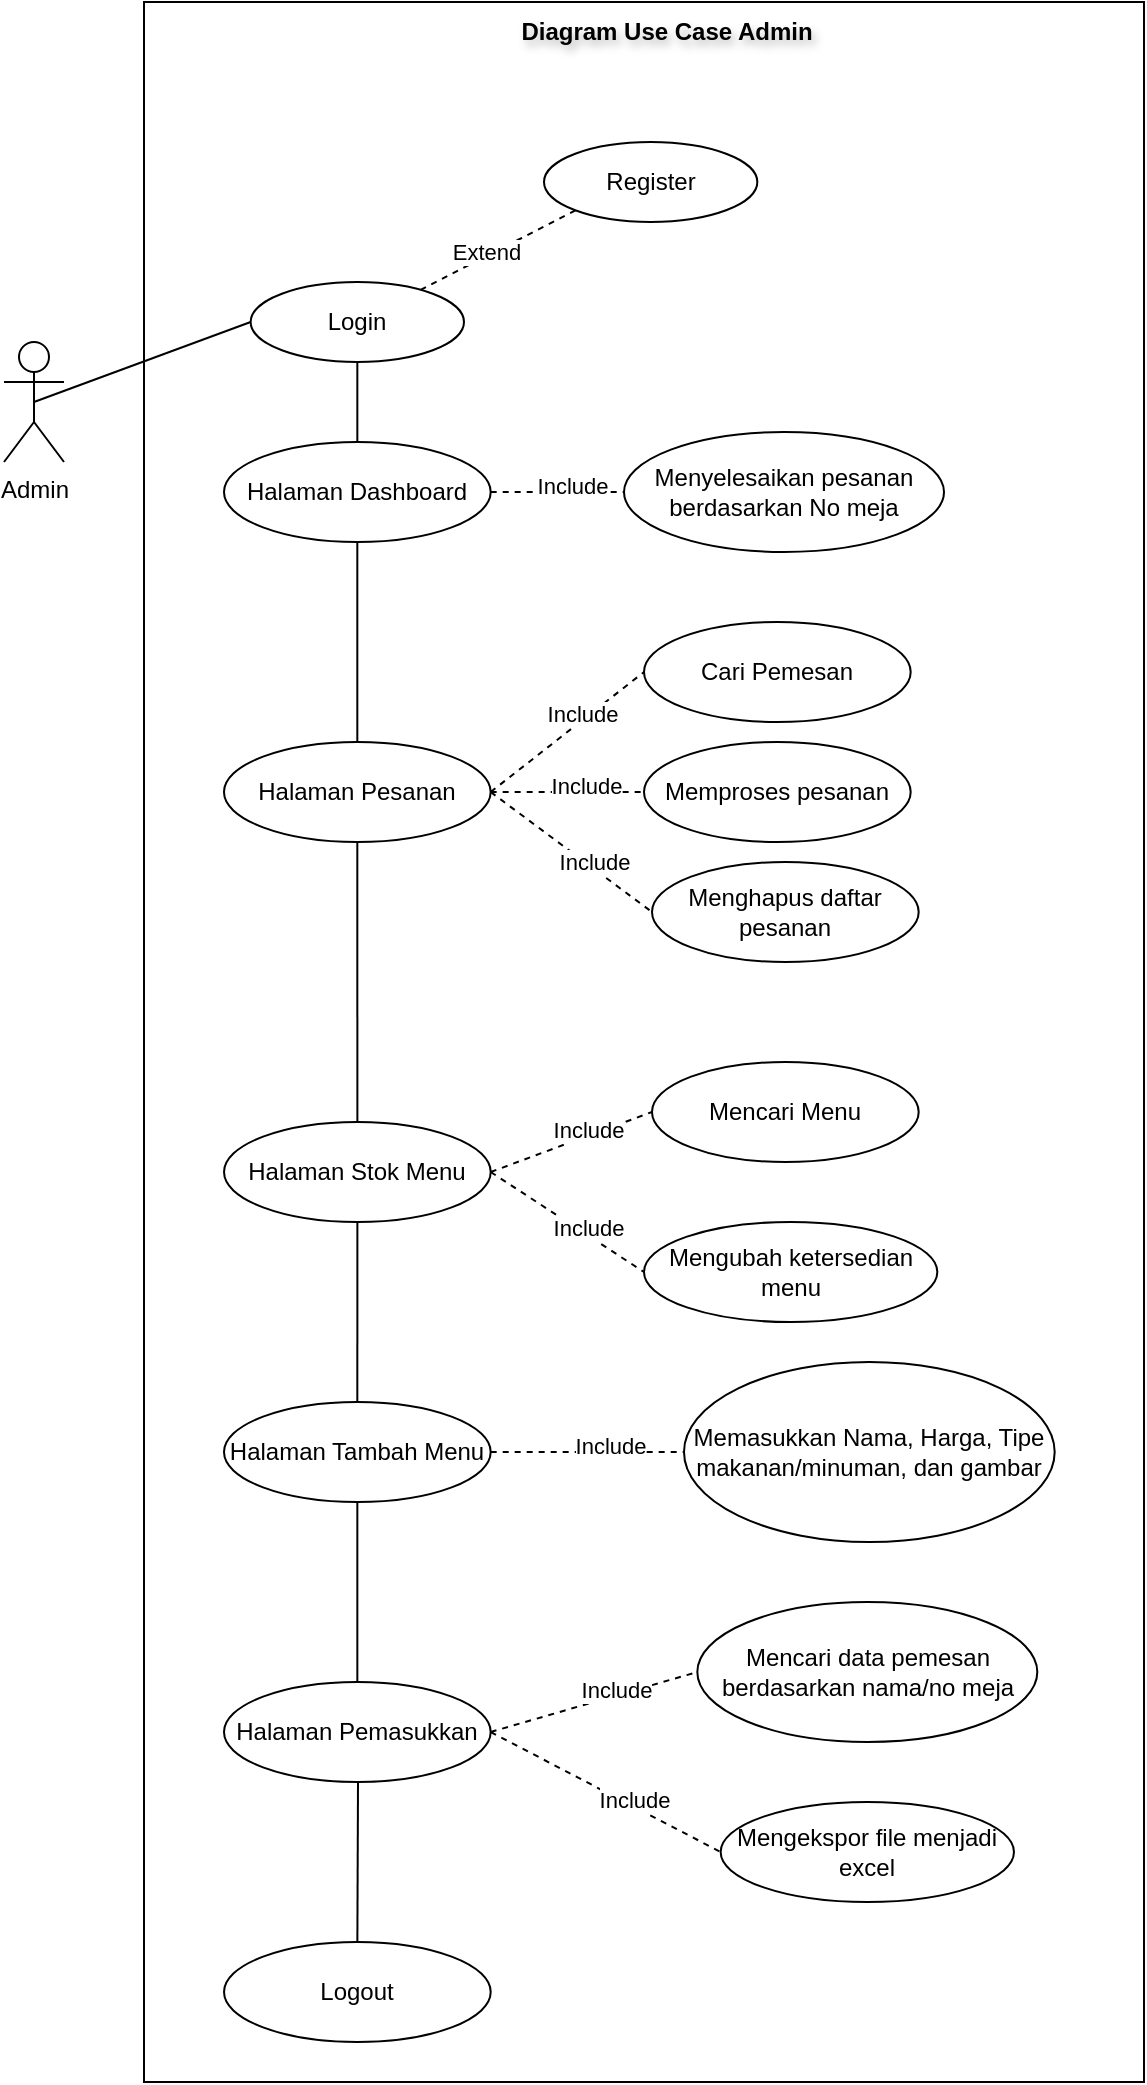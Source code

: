 <mxfile version="28.0.4">
  <diagram name="Halaman-1" id="GYJiwA5NyAzXbICdqIPM">
    <mxGraphModel grid="1" page="1" gridSize="10" guides="1" tooltips="1" connect="1" arrows="1" fold="1" pageScale="1" pageWidth="827" pageHeight="1169" math="0" shadow="0">
      <root>
        <mxCell id="0" />
        <mxCell id="1" parent="0" />
        <mxCell id="fcG_2h0Lg-Wps9t5EQSC-8" value="" style="rounded=0;whiteSpace=wrap;html=1;" vertex="1" parent="1">
          <mxGeometry x="160" y="80" width="500" height="1040" as="geometry" />
        </mxCell>
        <mxCell id="dq3-o2vW_F9aaI4tzslj-1" value="Admin" style="shape=umlActor;verticalLabelPosition=bottom;verticalAlign=top;html=1;outlineConnect=0;" vertex="1" parent="1">
          <mxGeometry x="90" y="250" width="30" height="60" as="geometry" />
        </mxCell>
        <mxCell id="dq3-o2vW_F9aaI4tzslj-3" value="Login" style="ellipse;whiteSpace=wrap;" vertex="1" parent="1">
          <mxGeometry x="213.33" y="220" width="106.67" height="40" as="geometry" />
        </mxCell>
        <mxCell id="dq3-o2vW_F9aaI4tzslj-4" value="Register" style="ellipse;whiteSpace=wrap;" vertex="1" parent="1">
          <mxGeometry x="360" y="150" width="106.67" height="40" as="geometry" />
        </mxCell>
        <mxCell id="dq3-o2vW_F9aaI4tzslj-5" value="Halaman Dashboard" style="ellipse;whiteSpace=wrap;" vertex="1" parent="1">
          <mxGeometry x="200" y="300" width="133.34" height="50" as="geometry" />
        </mxCell>
        <mxCell id="dq3-o2vW_F9aaI4tzslj-6" value="Halaman Pesanan" style="ellipse;whiteSpace=wrap;" vertex="1" parent="1">
          <mxGeometry x="199.99" y="450" width="133.34" height="50" as="geometry" />
        </mxCell>
        <mxCell id="dq3-o2vW_F9aaI4tzslj-7" value="Halaman Stok Menu" style="ellipse;whiteSpace=wrap;" vertex="1" parent="1">
          <mxGeometry x="200.01" y="640" width="133.34" height="50" as="geometry" />
        </mxCell>
        <mxCell id="dq3-o2vW_F9aaI4tzslj-8" value="Halaman Tambah Menu" style="ellipse;whiteSpace=wrap;" vertex="1" parent="1">
          <mxGeometry x="200" y="780" width="133.34" height="50" as="geometry" />
        </mxCell>
        <mxCell id="dq3-o2vW_F9aaI4tzslj-9" value="Menyelesaikan pesanan berdasarkan No meja" style="ellipse;whiteSpace=wrap;" vertex="1" parent="1">
          <mxGeometry x="400" y="295" width="160.01" height="60" as="geometry" />
        </mxCell>
        <mxCell id="dq3-o2vW_F9aaI4tzslj-10" value="" style="endArrow=none;html=1;rounded=0;exitX=0;exitY=0.5;exitDx=0;exitDy=0;entryX=0.5;entryY=0.5;entryDx=0;entryDy=0;entryPerimeter=0;" edge="1" parent="1" source="dq3-o2vW_F9aaI4tzslj-3" target="dq3-o2vW_F9aaI4tzslj-1">
          <mxGeometry width="50" height="50" relative="1" as="geometry">
            <mxPoint x="460" y="340" as="sourcePoint" />
            <mxPoint x="510" y="290" as="targetPoint" />
          </mxGeometry>
        </mxCell>
        <mxCell id="dq3-o2vW_F9aaI4tzslj-11" value="" style="endArrow=none;dashed=1;html=1;rounded=0;entryX=0;entryY=1;entryDx=0;entryDy=0;" edge="1" parent="1" source="dq3-o2vW_F9aaI4tzslj-3" target="dq3-o2vW_F9aaI4tzslj-4">
          <mxGeometry width="50" height="50" relative="1" as="geometry">
            <mxPoint x="350" y="330" as="sourcePoint" />
            <mxPoint x="400" y="280" as="targetPoint" />
          </mxGeometry>
        </mxCell>
        <mxCell id="dq3-o2vW_F9aaI4tzslj-12" value="Extend" style="edgeLabel;html=1;align=center;verticalAlign=middle;resizable=0;points=[];" vertex="1" connectable="0" parent="dq3-o2vW_F9aaI4tzslj-11">
          <mxGeometry x="-0.139" y="2" relative="1" as="geometry">
            <mxPoint as="offset" />
          </mxGeometry>
        </mxCell>
        <mxCell id="dq3-o2vW_F9aaI4tzslj-13" value="" style="endArrow=none;html=1;rounded=0;entryX=0.5;entryY=1;entryDx=0;entryDy=0;exitX=0.5;exitY=0;exitDx=0;exitDy=0;" edge="1" parent="1" source="dq3-o2vW_F9aaI4tzslj-5" target="dq3-o2vW_F9aaI4tzslj-3">
          <mxGeometry width="50" height="50" relative="1" as="geometry">
            <mxPoint x="350" y="330" as="sourcePoint" />
            <mxPoint x="400" y="280" as="targetPoint" />
          </mxGeometry>
        </mxCell>
        <mxCell id="dq3-o2vW_F9aaI4tzslj-14" value="" style="endArrow=none;dashed=1;html=1;rounded=0;exitX=1;exitY=0.5;exitDx=0;exitDy=0;entryX=0;entryY=0.5;entryDx=0;entryDy=0;" edge="1" parent="1" source="dq3-o2vW_F9aaI4tzslj-5" target="dq3-o2vW_F9aaI4tzslj-9">
          <mxGeometry width="50" height="50" relative="1" as="geometry">
            <mxPoint x="350" y="330" as="sourcePoint" />
            <mxPoint x="400" y="280" as="targetPoint" />
          </mxGeometry>
        </mxCell>
        <mxCell id="dq3-o2vW_F9aaI4tzslj-24" value="Include" style="edgeLabel;html=1;align=center;verticalAlign=middle;resizable=0;points=[];" vertex="1" connectable="0" parent="dq3-o2vW_F9aaI4tzslj-14">
          <mxGeometry x="0.221" y="3" relative="1" as="geometry">
            <mxPoint as="offset" />
          </mxGeometry>
        </mxCell>
        <mxCell id="dq3-o2vW_F9aaI4tzslj-15" value="Halaman Pemasukkan" style="ellipse;whiteSpace=wrap;" vertex="1" parent="1">
          <mxGeometry x="200" y="920" width="133.34" height="50" as="geometry" />
        </mxCell>
        <mxCell id="dq3-o2vW_F9aaI4tzslj-16" value="Logout" style="ellipse;whiteSpace=wrap;" vertex="1" parent="1">
          <mxGeometry x="200.01" y="1050" width="133.34" height="50" as="geometry" />
        </mxCell>
        <mxCell id="dq3-o2vW_F9aaI4tzslj-17" value="" style="endArrow=none;html=1;rounded=0;entryX=0.5;entryY=1;entryDx=0;entryDy=0;exitX=0.5;exitY=0;exitDx=0;exitDy=0;" edge="1" parent="1" source="dq3-o2vW_F9aaI4tzslj-6" target="dq3-o2vW_F9aaI4tzslj-5">
          <mxGeometry width="50" height="50" relative="1" as="geometry">
            <mxPoint x="270" y="340" as="sourcePoint" />
            <mxPoint x="270" y="300" as="targetPoint" />
          </mxGeometry>
        </mxCell>
        <mxCell id="dq3-o2vW_F9aaI4tzslj-18" value="" style="endArrow=none;html=1;rounded=0;entryX=0.5;entryY=1;entryDx=0;entryDy=0;" edge="1" parent="1" source="dq3-o2vW_F9aaI4tzslj-7" target="dq3-o2vW_F9aaI4tzslj-6">
          <mxGeometry width="50" height="50" relative="1" as="geometry">
            <mxPoint x="260" y="450" as="sourcePoint" />
            <mxPoint x="250" y="500" as="targetPoint" />
          </mxGeometry>
        </mxCell>
        <mxCell id="dq3-o2vW_F9aaI4tzslj-19" value="" style="endArrow=none;html=1;rounded=0;entryX=0.5;entryY=1;entryDx=0;entryDy=0;exitX=0.5;exitY=0;exitDx=0;exitDy=0;" edge="1" parent="1" source="dq3-o2vW_F9aaI4tzslj-8" target="dq3-o2vW_F9aaI4tzslj-7">
          <mxGeometry width="50" height="50" relative="1" as="geometry">
            <mxPoint x="280.01" y="700" as="sourcePoint" />
            <mxPoint x="280.01" y="630" as="targetPoint" />
          </mxGeometry>
        </mxCell>
        <mxCell id="dq3-o2vW_F9aaI4tzslj-21" value="Cari Pemesan" style="ellipse;whiteSpace=wrap;" vertex="1" parent="1">
          <mxGeometry x="410" y="390" width="133.34" height="50" as="geometry" />
        </mxCell>
        <mxCell id="dq3-o2vW_F9aaI4tzslj-22" value="Memproses pesanan" style="ellipse;whiteSpace=wrap;" vertex="1" parent="1">
          <mxGeometry x="410" y="450" width="133.34" height="50" as="geometry" />
        </mxCell>
        <mxCell id="dq3-o2vW_F9aaI4tzslj-23" value="Menghapus daftar pesanan" style="ellipse;whiteSpace=wrap;" vertex="1" parent="1">
          <mxGeometry x="414" y="510" width="133.34" height="50" as="geometry" />
        </mxCell>
        <mxCell id="dq3-o2vW_F9aaI4tzslj-26" value="" style="endArrow=none;dashed=1;html=1;rounded=0;exitX=1;exitY=0.5;exitDx=0;exitDy=0;entryX=0;entryY=0.5;entryDx=0;entryDy=0;" edge="1" parent="1" source="dq3-o2vW_F9aaI4tzslj-6" target="dq3-o2vW_F9aaI4tzslj-21">
          <mxGeometry width="50" height="50" relative="1" as="geometry">
            <mxPoint x="340" y="320" as="sourcePoint" />
            <mxPoint x="407" y="320" as="targetPoint" />
          </mxGeometry>
        </mxCell>
        <mxCell id="dq3-o2vW_F9aaI4tzslj-27" value="Include" style="edgeLabel;html=1;align=center;verticalAlign=middle;resizable=0;points=[];" vertex="1" connectable="0" parent="dq3-o2vW_F9aaI4tzslj-26">
          <mxGeometry x="0.221" y="3" relative="1" as="geometry">
            <mxPoint as="offset" />
          </mxGeometry>
        </mxCell>
        <mxCell id="dq3-o2vW_F9aaI4tzslj-28" value="" style="endArrow=none;dashed=1;html=1;rounded=0;entryX=0;entryY=0.5;entryDx=0;entryDy=0;exitX=1;exitY=0.5;exitDx=0;exitDy=0;" edge="1" parent="1" source="dq3-o2vW_F9aaI4tzslj-6" target="dq3-o2vW_F9aaI4tzslj-22">
          <mxGeometry width="50" height="50" relative="1" as="geometry">
            <mxPoint x="340" y="440" as="sourcePoint" />
            <mxPoint x="437" y="440" as="targetPoint" />
          </mxGeometry>
        </mxCell>
        <mxCell id="dq3-o2vW_F9aaI4tzslj-29" value="Include" style="edgeLabel;html=1;align=center;verticalAlign=middle;resizable=0;points=[];" vertex="1" connectable="0" parent="dq3-o2vW_F9aaI4tzslj-28">
          <mxGeometry x="0.221" y="3" relative="1" as="geometry">
            <mxPoint as="offset" />
          </mxGeometry>
        </mxCell>
        <mxCell id="dq3-o2vW_F9aaI4tzslj-30" value="" style="endArrow=none;dashed=1;html=1;rounded=0;entryX=0;entryY=0.5;entryDx=0;entryDy=0;exitX=1;exitY=0.5;exitDx=0;exitDy=0;" edge="1" parent="1" source="dq3-o2vW_F9aaI4tzslj-6" target="dq3-o2vW_F9aaI4tzslj-23">
          <mxGeometry width="50" height="50" relative="1" as="geometry">
            <mxPoint x="350" y="450" as="sourcePoint" />
            <mxPoint x="417" y="510" as="targetPoint" />
          </mxGeometry>
        </mxCell>
        <mxCell id="dq3-o2vW_F9aaI4tzslj-31" value="Include" style="edgeLabel;html=1;align=center;verticalAlign=middle;resizable=0;points=[];" vertex="1" connectable="0" parent="dq3-o2vW_F9aaI4tzslj-30">
          <mxGeometry x="0.221" y="3" relative="1" as="geometry">
            <mxPoint as="offset" />
          </mxGeometry>
        </mxCell>
        <mxCell id="dq3-o2vW_F9aaI4tzslj-32" value="Mencari Menu" style="ellipse;whiteSpace=wrap;" vertex="1" parent="1">
          <mxGeometry x="414" y="610" width="133.34" height="50" as="geometry" />
        </mxCell>
        <mxCell id="dq3-o2vW_F9aaI4tzslj-33" value="Mengubah ketersedian menu" style="ellipse;whiteSpace=wrap;" vertex="1" parent="1">
          <mxGeometry x="410" y="690" width="146.66" height="50" as="geometry" />
        </mxCell>
        <mxCell id="dq3-o2vW_F9aaI4tzslj-34" value="" style="endArrow=none;dashed=1;html=1;rounded=0;entryX=0;entryY=0.5;entryDx=0;entryDy=0;exitX=1;exitY=0.5;exitDx=0;exitDy=0;" edge="1" parent="1" source="dq3-o2vW_F9aaI4tzslj-7" target="dq3-o2vW_F9aaI4tzslj-32">
          <mxGeometry width="50" height="50" relative="1" as="geometry">
            <mxPoint x="360" y="480" as="sourcePoint" />
            <mxPoint x="441" y="540" as="targetPoint" />
          </mxGeometry>
        </mxCell>
        <mxCell id="dq3-o2vW_F9aaI4tzslj-35" value="Include" style="edgeLabel;html=1;align=center;verticalAlign=middle;resizable=0;points=[];" vertex="1" connectable="0" parent="dq3-o2vW_F9aaI4tzslj-34">
          <mxGeometry x="0.221" y="3" relative="1" as="geometry">
            <mxPoint as="offset" />
          </mxGeometry>
        </mxCell>
        <mxCell id="dq3-o2vW_F9aaI4tzslj-36" value="" style="endArrow=none;dashed=1;html=1;rounded=0;entryX=0;entryY=0.5;entryDx=0;entryDy=0;exitX=1;exitY=0.5;exitDx=0;exitDy=0;" edge="1" parent="1" source="dq3-o2vW_F9aaI4tzslj-7" target="dq3-o2vW_F9aaI4tzslj-33">
          <mxGeometry width="50" height="50" relative="1" as="geometry">
            <mxPoint x="340" y="690" as="sourcePoint" />
            <mxPoint x="421" y="660" as="targetPoint" />
          </mxGeometry>
        </mxCell>
        <mxCell id="dq3-o2vW_F9aaI4tzslj-37" value="Include" style="edgeLabel;html=1;align=center;verticalAlign=middle;resizable=0;points=[];" vertex="1" connectable="0" parent="dq3-o2vW_F9aaI4tzslj-36">
          <mxGeometry x="0.221" y="3" relative="1" as="geometry">
            <mxPoint as="offset" />
          </mxGeometry>
        </mxCell>
        <mxCell id="dq3-o2vW_F9aaI4tzslj-38" value="Memasukkan Nama, Harga, Tipe makanan/minuman, dan gambar" style="ellipse;whiteSpace=wrap;" vertex="1" parent="1">
          <mxGeometry x="430" y="760" width="185.34" height="90" as="geometry" />
        </mxCell>
        <mxCell id="dq3-o2vW_F9aaI4tzslj-39" value="" style="endArrow=none;dashed=1;html=1;rounded=0;exitX=1;exitY=0.5;exitDx=0;exitDy=0;" edge="1" parent="1" source="dq3-o2vW_F9aaI4tzslj-8" target="dq3-o2vW_F9aaI4tzslj-38">
          <mxGeometry width="50" height="50" relative="1" as="geometry">
            <mxPoint x="390" y="700" as="sourcePoint" />
            <mxPoint x="467" y="750" as="targetPoint" />
          </mxGeometry>
        </mxCell>
        <mxCell id="dq3-o2vW_F9aaI4tzslj-40" value="Include" style="edgeLabel;html=1;align=center;verticalAlign=middle;resizable=0;points=[];" vertex="1" connectable="0" parent="dq3-o2vW_F9aaI4tzslj-39">
          <mxGeometry x="0.221" y="3" relative="1" as="geometry">
            <mxPoint as="offset" />
          </mxGeometry>
        </mxCell>
        <mxCell id="dq3-o2vW_F9aaI4tzslj-41" value="" style="endArrow=none;html=1;rounded=0;exitX=0.5;exitY=0;exitDx=0;exitDy=0;entryX=0.5;entryY=1;entryDx=0;entryDy=0;" edge="1" parent="1" source="dq3-o2vW_F9aaI4tzslj-15" target="dq3-o2vW_F9aaI4tzslj-8">
          <mxGeometry width="50" height="50" relative="1" as="geometry">
            <mxPoint x="270" y="860" as="sourcePoint" />
            <mxPoint x="280" y="850" as="targetPoint" />
          </mxGeometry>
        </mxCell>
        <mxCell id="dq3-o2vW_F9aaI4tzslj-42" value="" style="endArrow=none;dashed=1;html=1;rounded=0;exitX=1;exitY=0.5;exitDx=0;exitDy=0;entryX=0;entryY=0.5;entryDx=0;entryDy=0;" edge="1" parent="1" source="dq3-o2vW_F9aaI4tzslj-15" target="dq3-o2vW_F9aaI4tzslj-44">
          <mxGeometry width="50" height="50" relative="1" as="geometry">
            <mxPoint x="360" y="800" as="sourcePoint" />
            <mxPoint x="457" y="800" as="targetPoint" />
          </mxGeometry>
        </mxCell>
        <mxCell id="dq3-o2vW_F9aaI4tzslj-43" value="Include" style="edgeLabel;html=1;align=center;verticalAlign=middle;resizable=0;points=[];" vertex="1" connectable="0" parent="dq3-o2vW_F9aaI4tzslj-42">
          <mxGeometry x="0.221" y="3" relative="1" as="geometry">
            <mxPoint as="offset" />
          </mxGeometry>
        </mxCell>
        <mxCell id="dq3-o2vW_F9aaI4tzslj-44" value="Mencari data pemesan berdasarkan nama/no meja" style="ellipse;whiteSpace=wrap;" vertex="1" parent="1">
          <mxGeometry x="436.66" y="880" width="170" height="70" as="geometry" />
        </mxCell>
        <mxCell id="dq3-o2vW_F9aaI4tzslj-45" value="Mengekspor file menjadi excel" style="ellipse;whiteSpace=wrap;" vertex="1" parent="1">
          <mxGeometry x="448.33" y="980" width="146.66" height="50" as="geometry" />
        </mxCell>
        <mxCell id="dq3-o2vW_F9aaI4tzslj-46" value="" style="endArrow=none;dashed=1;html=1;rounded=0;entryX=0;entryY=0.5;entryDx=0;entryDy=0;exitX=1;exitY=0.5;exitDx=0;exitDy=0;" edge="1" parent="1" source="dq3-o2vW_F9aaI4tzslj-15" target="dq3-o2vW_F9aaI4tzslj-45">
          <mxGeometry width="50" height="50" relative="1" as="geometry">
            <mxPoint x="340" y="950" as="sourcePoint" />
            <mxPoint x="464" y="930" as="targetPoint" />
          </mxGeometry>
        </mxCell>
        <mxCell id="dq3-o2vW_F9aaI4tzslj-47" value="Include" style="edgeLabel;html=1;align=center;verticalAlign=middle;resizable=0;points=[];" vertex="1" connectable="0" parent="dq3-o2vW_F9aaI4tzslj-46">
          <mxGeometry x="0.221" y="3" relative="1" as="geometry">
            <mxPoint as="offset" />
          </mxGeometry>
        </mxCell>
        <mxCell id="dq3-o2vW_F9aaI4tzslj-48" value="" style="endArrow=none;html=1;rounded=0;exitX=0.5;exitY=0;exitDx=0;exitDy=0;" edge="1" parent="1" source="dq3-o2vW_F9aaI4tzslj-16">
          <mxGeometry width="50" height="50" relative="1" as="geometry">
            <mxPoint x="260" y="960" as="sourcePoint" />
            <mxPoint x="267" y="970" as="targetPoint" />
          </mxGeometry>
        </mxCell>
        <mxCell id="fcG_2h0Lg-Wps9t5EQSC-10" value="Diagram Use Case Admin" style="text;html=1;align=center;verticalAlign=middle;whiteSpace=wrap;rounded=0;fontStyle=1;labelBackgroundColor=none;labelBorderColor=none;textShadow=1;" vertex="1" parent="1">
          <mxGeometry x="343" y="80" width="157" height="30" as="geometry" />
        </mxCell>
      </root>
    </mxGraphModel>
  </diagram>
</mxfile>

